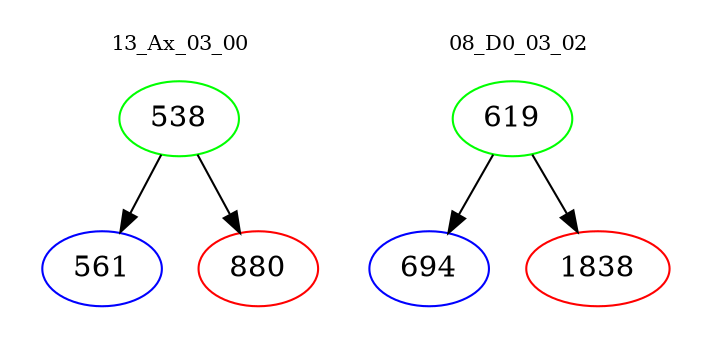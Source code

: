 digraph{
subgraph cluster_0 {
color = white
label = "13_Ax_03_00";
fontsize=10;
T0_538 [label="538", color="green"]
T0_538 -> T0_561 [color="black"]
T0_561 [label="561", color="blue"]
T0_538 -> T0_880 [color="black"]
T0_880 [label="880", color="red"]
}
subgraph cluster_1 {
color = white
label = "08_D0_03_02";
fontsize=10;
T1_619 [label="619", color="green"]
T1_619 -> T1_694 [color="black"]
T1_694 [label="694", color="blue"]
T1_619 -> T1_1838 [color="black"]
T1_1838 [label="1838", color="red"]
}
}
